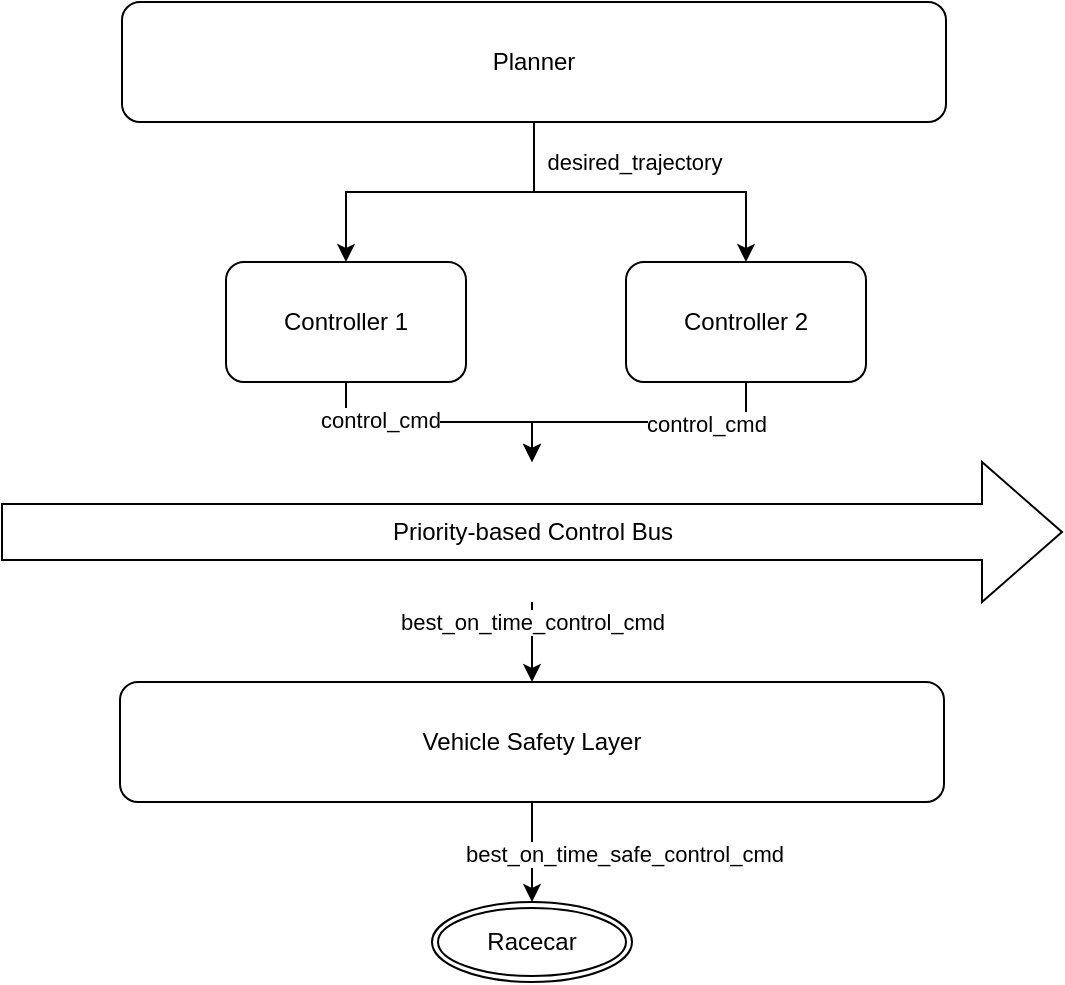 <mxfile version="14.7.6" type="github">
  <diagram id="zvtmLEDYbtP8JX_s-heJ" name="Page-1">
    <mxGraphModel dx="1008" dy="652" grid="1" gridSize="10" guides="1" tooltips="1" connect="1" arrows="1" fold="1" page="1" pageScale="1" pageWidth="827" pageHeight="1169" math="0" shadow="0">
      <root>
        <mxCell id="0" />
        <mxCell id="1" parent="0" />
        <mxCell id="zlFq9SPbG-taWjbrSAC_-2" value="Planner" style="rounded=1;whiteSpace=wrap;html=1;" parent="1" vertex="1">
          <mxGeometry x="209" y="95" width="412" height="60" as="geometry" />
        </mxCell>
        <mxCell id="zlFq9SPbG-taWjbrSAC_-10" value="" style="edgeStyle=orthogonalEdgeStyle;rounded=0;orthogonalLoop=1;jettySize=auto;html=1;" parent="1" source="zlFq9SPbG-taWjbrSAC_-2" target="zlFq9SPbG-taWjbrSAC_-3" edge="1">
          <mxGeometry relative="1" as="geometry" />
        </mxCell>
        <mxCell id="zlFq9SPbG-taWjbrSAC_-23" value="" style="edgeStyle=orthogonalEdgeStyle;rounded=0;orthogonalLoop=1;jettySize=auto;html=1;" parent="1" source="zlFq9SPbG-taWjbrSAC_-3" target="zlFq9SPbG-taWjbrSAC_-22" edge="1">
          <mxGeometry relative="1" as="geometry" />
        </mxCell>
        <mxCell id="zlFq9SPbG-taWjbrSAC_-38" value="control_cmd" style="edgeLabel;html=1;align=center;verticalAlign=middle;resizable=0;points=[];" parent="zlFq9SPbG-taWjbrSAC_-23" vertex="1" connectable="0">
          <mxGeometry x="-0.449" y="1" relative="1" as="geometry">
            <mxPoint as="offset" />
          </mxGeometry>
        </mxCell>
        <mxCell id="zlFq9SPbG-taWjbrSAC_-3" value="Controller 1" style="rounded=1;whiteSpace=wrap;html=1;" parent="1" vertex="1">
          <mxGeometry x="261" y="225" width="120" height="60" as="geometry" />
        </mxCell>
        <mxCell id="zlFq9SPbG-taWjbrSAC_-9" value="" style="edgeStyle=orthogonalEdgeStyle;rounded=0;orthogonalLoop=1;jettySize=auto;html=1;" parent="1" source="zlFq9SPbG-taWjbrSAC_-2" target="zlFq9SPbG-taWjbrSAC_-4" edge="1">
          <mxGeometry relative="1" as="geometry" />
        </mxCell>
        <mxCell id="zlFq9SPbG-taWjbrSAC_-35" value="desired_trajectory" style="edgeLabel;html=1;align=center;verticalAlign=middle;resizable=0;points=[];" parent="zlFq9SPbG-taWjbrSAC_-9" vertex="1" connectable="0">
          <mxGeometry x="-0.715" y="-1" relative="1" as="geometry">
            <mxPoint x="51" y="-5" as="offset" />
          </mxGeometry>
        </mxCell>
        <mxCell id="zlFq9SPbG-taWjbrSAC_-24" value="" style="edgeStyle=orthogonalEdgeStyle;rounded=0;orthogonalLoop=1;jettySize=auto;html=1;" parent="1" source="zlFq9SPbG-taWjbrSAC_-4" target="zlFq9SPbG-taWjbrSAC_-22" edge="1">
          <mxGeometry relative="1" as="geometry" />
        </mxCell>
        <mxCell id="zlFq9SPbG-taWjbrSAC_-37" value="control_cmd&lt;br&gt;" style="edgeLabel;html=1;align=center;verticalAlign=middle;resizable=0;points=[];" parent="zlFq9SPbG-taWjbrSAC_-24" vertex="1" connectable="0">
          <mxGeometry x="0.594" y="1" relative="1" as="geometry">
            <mxPoint x="77" as="offset" />
          </mxGeometry>
        </mxCell>
        <mxCell id="zlFq9SPbG-taWjbrSAC_-4" value="Controller 2&lt;br&gt;" style="rounded=1;whiteSpace=wrap;html=1;" parent="1" vertex="1">
          <mxGeometry x="461" y="225" width="120" height="60" as="geometry" />
        </mxCell>
        <mxCell id="zlFq9SPbG-taWjbrSAC_-34" value="best_on_time_control_cmd" style="edgeStyle=orthogonalEdgeStyle;rounded=0;orthogonalLoop=1;jettySize=auto;html=1;" parent="1" source="zlFq9SPbG-taWjbrSAC_-22" target="zlFq9SPbG-taWjbrSAC_-27" edge="1">
          <mxGeometry x="-0.5" relative="1" as="geometry">
            <Array as="points">
              <mxPoint x="414" y="415" />
              <mxPoint x="414" y="415" />
            </Array>
            <mxPoint as="offset" />
          </mxGeometry>
        </mxCell>
        <mxCell id="zlFq9SPbG-taWjbrSAC_-22" value="Priority-based Control Bus" style="html=1;shadow=0;dashed=0;align=center;verticalAlign=middle;shape=mxgraph.arrows2.arrow;dy=0.6;dx=40;notch=0;" parent="1" vertex="1">
          <mxGeometry x="149" y="325" width="530" height="70" as="geometry" />
        </mxCell>
        <mxCell id="zlFq9SPbG-taWjbrSAC_-33" value="best_on_time_safe_control_cmd" style="edgeStyle=orthogonalEdgeStyle;rounded=0;orthogonalLoop=1;jettySize=auto;html=1;" parent="1" source="zlFq9SPbG-taWjbrSAC_-27" target="zlFq9SPbG-taWjbrSAC_-30" edge="1">
          <mxGeometry x="0.018" y="46" relative="1" as="geometry">
            <mxPoint as="offset" />
          </mxGeometry>
        </mxCell>
        <mxCell id="zlFq9SPbG-taWjbrSAC_-27" value="Vehicle Safety Layer" style="rounded=1;whiteSpace=wrap;html=1;" parent="1" vertex="1">
          <mxGeometry x="208" y="435" width="412" height="60" as="geometry" />
        </mxCell>
        <mxCell id="zlFq9SPbG-taWjbrSAC_-30" value="Racecar&lt;br&gt;" style="ellipse;shape=doubleEllipse;margin=3;whiteSpace=wrap;html=1;align=center;" parent="1" vertex="1">
          <mxGeometry x="364" y="545" width="100" height="40" as="geometry" />
        </mxCell>
      </root>
    </mxGraphModel>
  </diagram>
</mxfile>
